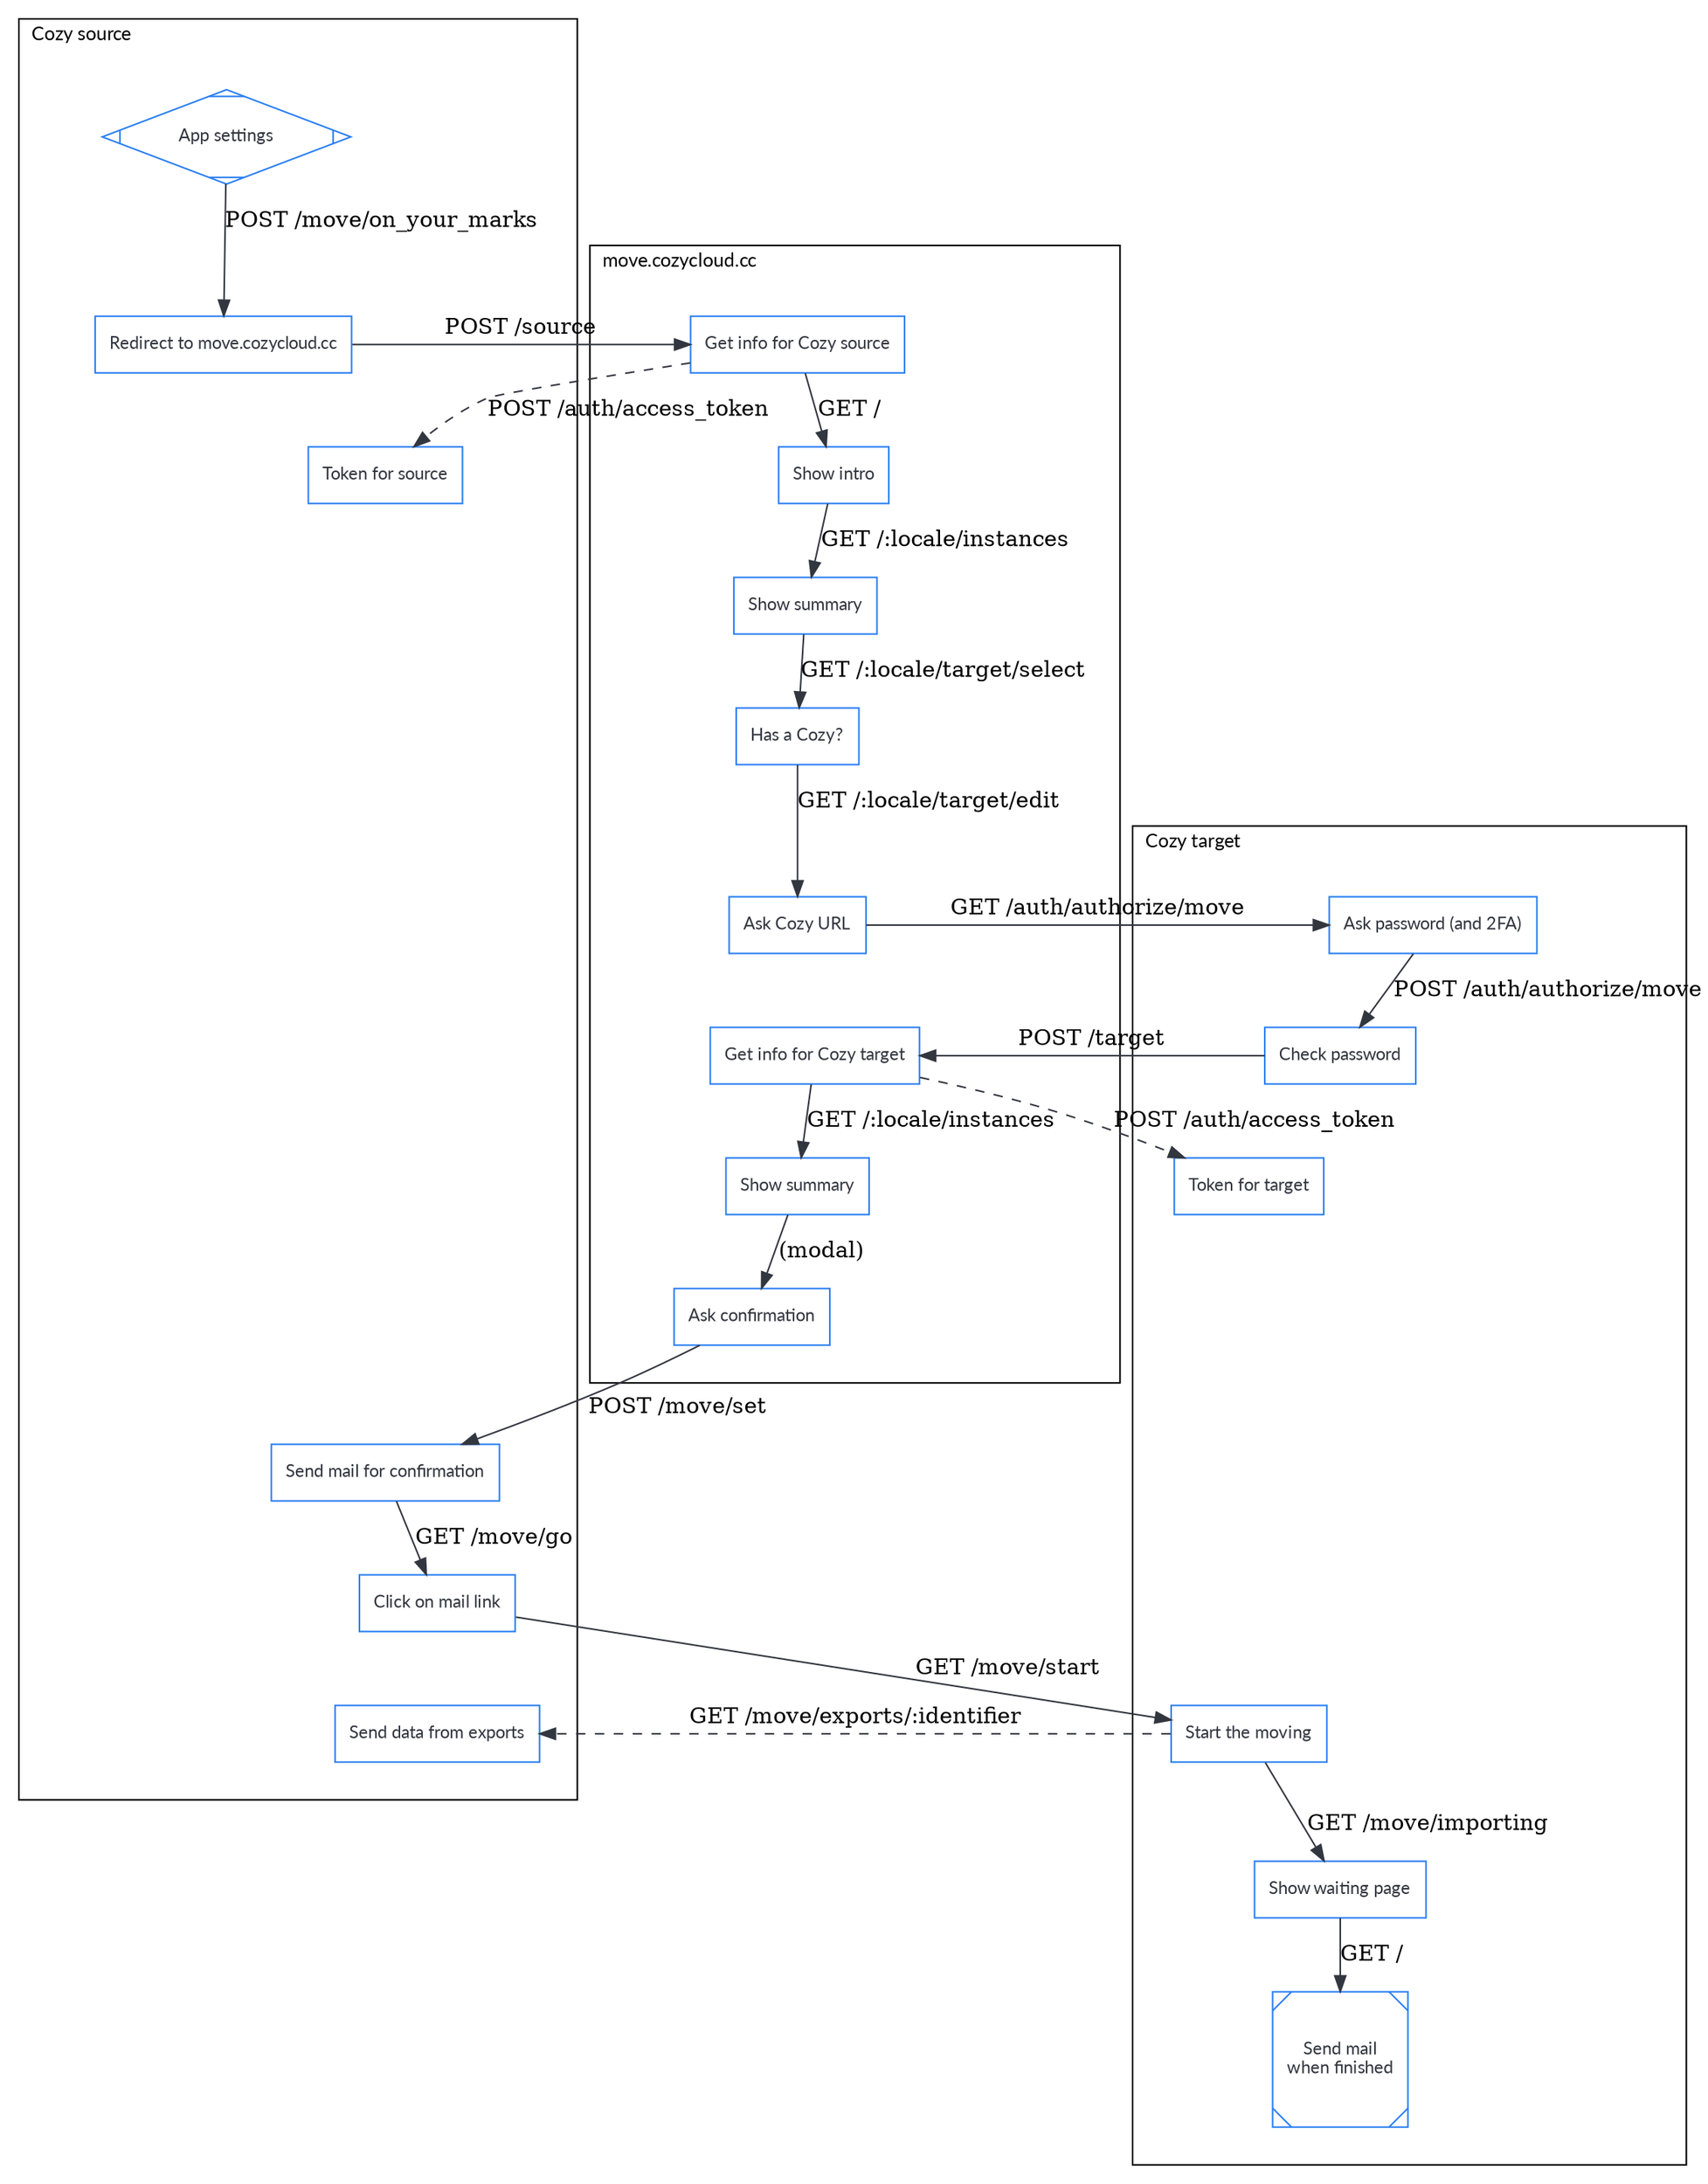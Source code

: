 digraph bitwarden {
	graph [splines=true];
	node [shape="box", fontname="lato", fontsize=11, margin=0.12, color="#297EF2", fontcolor="#32363F"];
	edge [color="#32363F"];
	ranksep=0.45; nodesep=1.5;

	subgraph cluster_source {
		label="Cozy source"; labeljust="l"; fontname="lato"; fontsize=12; margin=24; rankdir=TB;
		s_settings [label="App settings"; shape="Mdiamond"]
		s_start [label="Redirect to move.cozycloud.cc"]
		s_token [label="Token for source"]
		s_confirm [label="Send mail for confirmation"]
		s_mail [label="Click on mail link"]
		s_data [label="Send data from exports"]
		s_fake_1, s_fake_2, s_fake_3, s_fake_4, s_fake_5, s_fake_6 [style="invis"]
	}

	subgraph cluster_move {
		label="move.cozycloud.cc"; labeljust="l"; fontname="lato"; fontsize=12; margin=24;
		m_source [label="Get info for Cozy source"]
		m_intro [label="Show intro"]
		m_index_1 [label="Show summary"]
		m_select [label="Has a Cozy?"]
		m_edit [label="Ask Cozy URL"]
		m_target [label="Get info for Cozy target"]
		m_index_2 [label="Show summary"]
		m_warning [label="Ask confirmation"]
	}

	subgraph cluster_target {
		label="Cozy target"; labeljust="l"; fontname="lato"; fontsize=12; margin=24;
		t_export [label="Ask password (and 2FA)"]
		t_export_2 [label="Check password"]
		t_token [label="Token for target"]
		t_run [label="Start the moving"]
		t_wait [label="Show waiting page"]
		t_done [label="Send mail\nwhen finished"; shape="Msquare"]
		t_fake_1, t_fake_2, t_fake_3 [style="invis"]
	}

	// User
	s_settings -> s_start [label="POST /move/on_your_marks"]
	s_start -> m_source [label="POST /source"]
	m_source -> m_intro [label="GET /"]
	m_intro -> m_index_1 [label="GET /:locale/instances"]
	m_index_1 -> m_select [label="GET /:locale/target/select"]
	m_select -> m_edit [label="GET /:locale/target/edit"]
	m_edit -> t_export [label="GET /auth/authorize/move"]
	t_export -> t_export_2 [label="POST /auth/authorize/move"]
	t_export_2 -> m_target [label="POST /target"]
	m_target -> m_index_2 [label="GET /:locale/instances"]
	m_index_2 -> m_warning [label="(modal)"]
	m_warning -> s_confirm [label="POST /move/set"]
	s_confirm -> s_mail [label="GET /move/go"]
	s_mail -> t_run [label="GET /move/start"]
	t_run -> t_wait [label="GET /move/importing"]
	t_wait -> t_done [label="GET /"]

	// Server to server
	m_source -> s_token [label="POST /auth/access_token"; style="dashed"]
	m_target -> t_token [label="POST /auth/access_token"; style="dashed"]
	t_run -> s_data [label="GET /move/exports/:identifier"; style="dashed"]

	// Hidden, just to preserve order between nodes inside clusters
	s_start -> s_token [style="invis"]
	s_token -> s_fake_1 -> s_fake_2 -> s_fake_3 -> s_fake_4 -> s_fake_5 -> s_fake_6 -> s_confirm [style="invis"]
	s_mail -> s_data [style="invis"]
	m_edit -> m_target [style="invis"]
	t_export_2 -> t_token [style="invis"]
	t_token -> t_fake_1 -> t_fake_2 -> t_fake_3 -> t_run [style="invis"]
}
